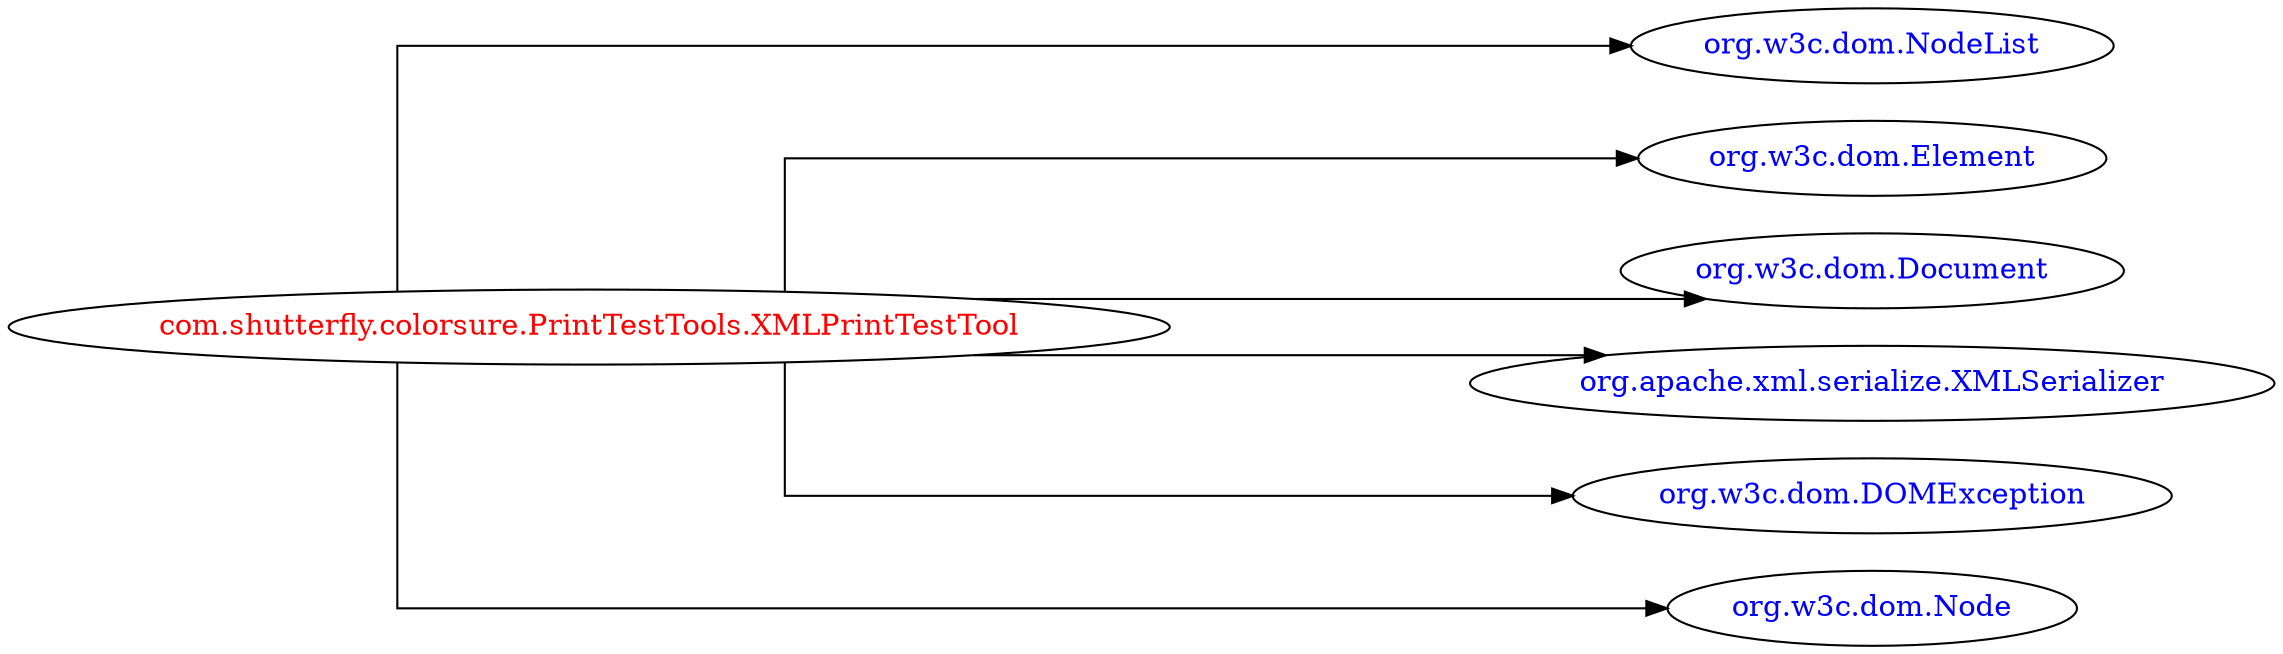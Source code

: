 digraph dependencyGraph {
 concentrate=true;
 ranksep="2.0";
 rankdir="LR"; 
 splines="ortho";
"com.shutterfly.colorsure.PrintTestTools.XMLPrintTestTool" [fontcolor="red"];
"org.w3c.dom.NodeList" [ fontcolor="blue" ];
"com.shutterfly.colorsure.PrintTestTools.XMLPrintTestTool"->"org.w3c.dom.NodeList";
"org.w3c.dom.Element" [ fontcolor="blue" ];
"com.shutterfly.colorsure.PrintTestTools.XMLPrintTestTool"->"org.w3c.dom.Element";
"org.w3c.dom.Document" [ fontcolor="blue" ];
"com.shutterfly.colorsure.PrintTestTools.XMLPrintTestTool"->"org.w3c.dom.Document";
"org.apache.xml.serialize.XMLSerializer" [ fontcolor="blue" ];
"com.shutterfly.colorsure.PrintTestTools.XMLPrintTestTool"->"org.apache.xml.serialize.XMLSerializer";
"org.w3c.dom.DOMException" [ fontcolor="blue" ];
"com.shutterfly.colorsure.PrintTestTools.XMLPrintTestTool"->"org.w3c.dom.DOMException";
"org.w3c.dom.Node" [ fontcolor="blue" ];
"com.shutterfly.colorsure.PrintTestTools.XMLPrintTestTool"->"org.w3c.dom.Node";
}